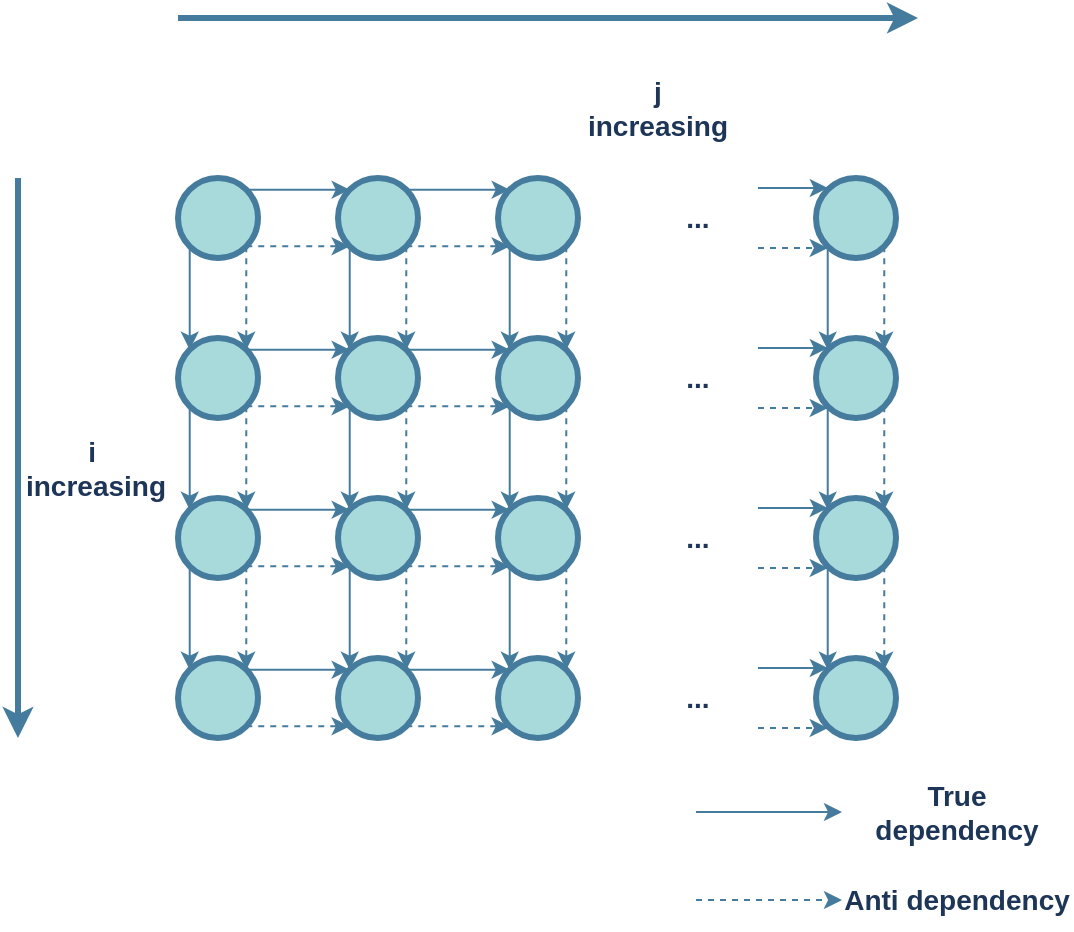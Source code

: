 <mxfile version="21.7.5" type="github">
  <diagram name="Page-1" id="7In59A1sgAPbLbXznsLF">
    <mxGraphModel dx="756" dy="444" grid="0" gridSize="10" guides="1" tooltips="1" connect="1" arrows="1" fold="1" page="1" pageScale="1" pageWidth="850" pageHeight="1100" math="0" shadow="0">
      <root>
        <mxCell id="0" />
        <mxCell id="1" parent="0" />
        <mxCell id="6EhhSQQ7wi3kXc94RDiZ-1" style="edgeStyle=orthogonalEdgeStyle;rounded=0;orthogonalLoop=1;jettySize=auto;html=1;exitX=0.5;exitY=1;exitDx=0;exitDy=0;labelBackgroundColor=none;fontColor=default;strokeColor=#457B9D;" edge="1" parent="1" source="GX78M3u3ePjl-X8wYyLm-1">
          <mxGeometry relative="1" as="geometry">
            <mxPoint x="215.953" y="236.06" as="targetPoint" />
          </mxGeometry>
        </mxCell>
        <mxCell id="6EhhSQQ7wi3kXc94RDiZ-2" style="edgeStyle=orthogonalEdgeStyle;rounded=0;orthogonalLoop=1;jettySize=auto;html=1;exitX=1;exitY=1;exitDx=0;exitDy=0;entryX=1;entryY=0;entryDx=0;entryDy=0;dashed=1;labelBackgroundColor=none;fontColor=default;strokeColor=#457B9D;" edge="1" parent="1" source="GX78M3u3ePjl-X8wYyLm-1" target="GX78M3u3ePjl-X8wYyLm-2">
          <mxGeometry relative="1" as="geometry" />
        </mxCell>
        <mxCell id="6EhhSQQ7wi3kXc94RDiZ-3" style="edgeStyle=orthogonalEdgeStyle;rounded=0;orthogonalLoop=1;jettySize=auto;html=1;exitX=0;exitY=1;exitDx=0;exitDy=0;entryX=0;entryY=0;entryDx=0;entryDy=0;labelBackgroundColor=none;fontColor=default;strokeColor=#457B9D;" edge="1" parent="1" source="GX78M3u3ePjl-X8wYyLm-1" target="GX78M3u3ePjl-X8wYyLm-2">
          <mxGeometry relative="1" as="geometry" />
        </mxCell>
        <mxCell id="6EhhSQQ7wi3kXc94RDiZ-14" style="edgeStyle=orthogonalEdgeStyle;rounded=0;orthogonalLoop=1;jettySize=auto;html=1;exitX=1;exitY=0;exitDx=0;exitDy=0;entryX=0;entryY=0;entryDx=0;entryDy=0;labelBackgroundColor=none;fontColor=default;strokeColor=#457B9D;" edge="1" parent="1" source="GX78M3u3ePjl-X8wYyLm-1" target="GX78M3u3ePjl-X8wYyLm-96">
          <mxGeometry relative="1" as="geometry" />
        </mxCell>
        <mxCell id="6EhhSQQ7wi3kXc94RDiZ-15" style="edgeStyle=orthogonalEdgeStyle;rounded=0;orthogonalLoop=1;jettySize=auto;html=1;exitX=1;exitY=1;exitDx=0;exitDy=0;entryX=0;entryY=1;entryDx=0;entryDy=0;dashed=1;labelBackgroundColor=none;fontColor=default;strokeColor=#457B9D;" edge="1" parent="1" source="GX78M3u3ePjl-X8wYyLm-1" target="GX78M3u3ePjl-X8wYyLm-96">
          <mxGeometry relative="1" as="geometry" />
        </mxCell>
        <mxCell id="GX78M3u3ePjl-X8wYyLm-1" value="" style="ellipse;whiteSpace=wrap;html=1;aspect=fixed;labelBackgroundColor=none;fontSize=14;fontStyle=1;strokeWidth=3;rounded=0;fillColor=#A8DADC;strokeColor=#457B9D;fontColor=#1D3557;" parent="1" vertex="1">
          <mxGeometry x="196" y="196" width="40" height="40" as="geometry" />
        </mxCell>
        <mxCell id="6EhhSQQ7wi3kXc94RDiZ-4" style="edgeStyle=orthogonalEdgeStyle;rounded=0;orthogonalLoop=1;jettySize=auto;html=1;exitX=1;exitY=1;exitDx=0;exitDy=0;entryX=1;entryY=0;entryDx=0;entryDy=0;dashed=1;labelBackgroundColor=none;fontColor=default;strokeColor=#457B9D;" edge="1" parent="1" source="GX78M3u3ePjl-X8wYyLm-2" target="GX78M3u3ePjl-X8wYyLm-4">
          <mxGeometry relative="1" as="geometry" />
        </mxCell>
        <mxCell id="6EhhSQQ7wi3kXc94RDiZ-5" style="edgeStyle=orthogonalEdgeStyle;rounded=0;orthogonalLoop=1;jettySize=auto;html=1;exitX=0;exitY=1;exitDx=0;exitDy=0;entryX=0;entryY=0;entryDx=0;entryDy=0;labelBackgroundColor=none;fontColor=default;strokeColor=#457B9D;" edge="1" parent="1" source="GX78M3u3ePjl-X8wYyLm-2" target="GX78M3u3ePjl-X8wYyLm-4">
          <mxGeometry relative="1" as="geometry" />
        </mxCell>
        <mxCell id="6EhhSQQ7wi3kXc94RDiZ-12" style="edgeStyle=orthogonalEdgeStyle;rounded=0;orthogonalLoop=1;jettySize=auto;html=1;exitX=1;exitY=0;exitDx=0;exitDy=0;entryX=0;entryY=0;entryDx=0;entryDy=0;labelBackgroundColor=none;fontColor=default;strokeColor=#457B9D;" edge="1" parent="1" source="GX78M3u3ePjl-X8wYyLm-2" target="GX78M3u3ePjl-X8wYyLm-3">
          <mxGeometry relative="1" as="geometry" />
        </mxCell>
        <mxCell id="6EhhSQQ7wi3kXc94RDiZ-13" style="edgeStyle=orthogonalEdgeStyle;rounded=0;orthogonalLoop=1;jettySize=auto;html=1;exitX=1;exitY=1;exitDx=0;exitDy=0;entryX=0;entryY=1;entryDx=0;entryDy=0;dashed=1;labelBackgroundColor=none;fontColor=default;strokeColor=#457B9D;" edge="1" parent="1" source="GX78M3u3ePjl-X8wYyLm-2" target="GX78M3u3ePjl-X8wYyLm-3">
          <mxGeometry relative="1" as="geometry" />
        </mxCell>
        <mxCell id="GX78M3u3ePjl-X8wYyLm-2" value="" style="ellipse;whiteSpace=wrap;html=1;aspect=fixed;labelBackgroundColor=none;fontSize=14;fontStyle=1;strokeWidth=3;rounded=0;fillColor=#A8DADC;strokeColor=#457B9D;fontColor=#1D3557;" parent="1" vertex="1">
          <mxGeometry x="196" y="276" width="40" height="40" as="geometry" />
        </mxCell>
        <mxCell id="6EhhSQQ7wi3kXc94RDiZ-18" style="edgeStyle=orthogonalEdgeStyle;rounded=0;orthogonalLoop=1;jettySize=auto;html=1;exitX=0;exitY=1;exitDx=0;exitDy=0;entryX=0;entryY=0;entryDx=0;entryDy=0;labelBackgroundColor=none;fontColor=default;strokeColor=#457B9D;" edge="1" parent="1" source="GX78M3u3ePjl-X8wYyLm-3" target="GX78M3u3ePjl-X8wYyLm-5">
          <mxGeometry relative="1" as="geometry" />
        </mxCell>
        <mxCell id="6EhhSQQ7wi3kXc94RDiZ-19" style="edgeStyle=orthogonalEdgeStyle;rounded=0;orthogonalLoop=1;jettySize=auto;html=1;exitX=1;exitY=1;exitDx=0;exitDy=0;entryX=1;entryY=0;entryDx=0;entryDy=0;dashed=1;labelBackgroundColor=none;fontColor=default;strokeColor=#457B9D;" edge="1" parent="1" source="GX78M3u3ePjl-X8wYyLm-3" target="GX78M3u3ePjl-X8wYyLm-5">
          <mxGeometry relative="1" as="geometry" />
        </mxCell>
        <mxCell id="6EhhSQQ7wi3kXc94RDiZ-24" style="edgeStyle=orthogonalEdgeStyle;rounded=0;orthogonalLoop=1;jettySize=auto;html=1;exitX=1;exitY=0;exitDx=0;exitDy=0;entryX=0;entryY=0;entryDx=0;entryDy=0;labelBackgroundColor=none;fontColor=default;strokeColor=#457B9D;" edge="1" parent="1" source="GX78M3u3ePjl-X8wYyLm-3" target="GX78M3u3ePjl-X8wYyLm-99">
          <mxGeometry relative="1" as="geometry" />
        </mxCell>
        <mxCell id="6EhhSQQ7wi3kXc94RDiZ-25" style="edgeStyle=orthogonalEdgeStyle;rounded=0;orthogonalLoop=1;jettySize=auto;html=1;exitX=1;exitY=1;exitDx=0;exitDy=0;entryX=0;entryY=1;entryDx=0;entryDy=0;dashed=1;labelBackgroundColor=none;fontColor=default;strokeColor=#457B9D;" edge="1" parent="1" source="GX78M3u3ePjl-X8wYyLm-3" target="GX78M3u3ePjl-X8wYyLm-99">
          <mxGeometry relative="1" as="geometry" />
        </mxCell>
        <mxCell id="GX78M3u3ePjl-X8wYyLm-3" value="" style="ellipse;whiteSpace=wrap;html=1;aspect=fixed;labelBackgroundColor=none;fontSize=14;fontStyle=1;strokeWidth=3;rounded=0;fillColor=#A8DADC;strokeColor=#457B9D;fontColor=#1D3557;" parent="1" vertex="1">
          <mxGeometry x="276" y="276" width="40" height="40" as="geometry" />
        </mxCell>
        <mxCell id="6EhhSQQ7wi3kXc94RDiZ-6" style="edgeStyle=orthogonalEdgeStyle;rounded=0;orthogonalLoop=1;jettySize=auto;html=1;exitX=1;exitY=1;exitDx=0;exitDy=0;entryX=1;entryY=0;entryDx=0;entryDy=0;dashed=1;labelBackgroundColor=none;fontColor=default;strokeColor=#457B9D;" edge="1" parent="1" source="GX78M3u3ePjl-X8wYyLm-4" target="GX78M3u3ePjl-X8wYyLm-7">
          <mxGeometry relative="1" as="geometry" />
        </mxCell>
        <mxCell id="6EhhSQQ7wi3kXc94RDiZ-7" style="edgeStyle=orthogonalEdgeStyle;rounded=0;orthogonalLoop=1;jettySize=auto;html=1;exitX=0;exitY=1;exitDx=0;exitDy=0;entryX=0;entryY=0;entryDx=0;entryDy=0;labelBackgroundColor=none;fontColor=default;strokeColor=#457B9D;" edge="1" parent="1" source="GX78M3u3ePjl-X8wYyLm-4" target="GX78M3u3ePjl-X8wYyLm-7">
          <mxGeometry relative="1" as="geometry" />
        </mxCell>
        <mxCell id="6EhhSQQ7wi3kXc94RDiZ-10" style="edgeStyle=orthogonalEdgeStyle;rounded=0;orthogonalLoop=1;jettySize=auto;html=1;exitX=1;exitY=0;exitDx=0;exitDy=0;entryX=0;entryY=0;entryDx=0;entryDy=0;labelBackgroundColor=none;fontColor=default;strokeColor=#457B9D;" edge="1" parent="1" source="GX78M3u3ePjl-X8wYyLm-4" target="GX78M3u3ePjl-X8wYyLm-5">
          <mxGeometry relative="1" as="geometry" />
        </mxCell>
        <mxCell id="6EhhSQQ7wi3kXc94RDiZ-11" style="edgeStyle=orthogonalEdgeStyle;rounded=0;orthogonalLoop=1;jettySize=auto;html=1;exitX=1;exitY=1;exitDx=0;exitDy=0;entryX=0;entryY=1;entryDx=0;entryDy=0;dashed=1;labelBackgroundColor=none;fontColor=default;strokeColor=#457B9D;" edge="1" parent="1" source="GX78M3u3ePjl-X8wYyLm-4" target="GX78M3u3ePjl-X8wYyLm-5">
          <mxGeometry relative="1" as="geometry" />
        </mxCell>
        <mxCell id="GX78M3u3ePjl-X8wYyLm-4" value="" style="ellipse;whiteSpace=wrap;html=1;aspect=fixed;labelBackgroundColor=none;fontSize=14;fontStyle=1;strokeWidth=3;rounded=0;fillColor=#A8DADC;strokeColor=#457B9D;fontColor=#1D3557;" parent="1" vertex="1">
          <mxGeometry x="196" y="356" width="40" height="40" as="geometry" />
        </mxCell>
        <mxCell id="6EhhSQQ7wi3kXc94RDiZ-20" style="edgeStyle=orthogonalEdgeStyle;rounded=0;orthogonalLoop=1;jettySize=auto;html=1;exitX=0;exitY=1;exitDx=0;exitDy=0;entryX=0;entryY=0;entryDx=0;entryDy=0;labelBackgroundColor=none;fontColor=default;strokeColor=#457B9D;" edge="1" parent="1" source="GX78M3u3ePjl-X8wYyLm-5" target="GX78M3u3ePjl-X8wYyLm-8">
          <mxGeometry relative="1" as="geometry" />
        </mxCell>
        <mxCell id="6EhhSQQ7wi3kXc94RDiZ-21" style="edgeStyle=orthogonalEdgeStyle;rounded=0;orthogonalLoop=1;jettySize=auto;html=1;exitX=1;exitY=1;exitDx=0;exitDy=0;entryX=1;entryY=0;entryDx=0;entryDy=0;dashed=1;labelBackgroundColor=none;fontColor=default;strokeColor=#457B9D;" edge="1" parent="1" source="GX78M3u3ePjl-X8wYyLm-5" target="GX78M3u3ePjl-X8wYyLm-8">
          <mxGeometry relative="1" as="geometry" />
        </mxCell>
        <mxCell id="6EhhSQQ7wi3kXc94RDiZ-26" style="edgeStyle=orthogonalEdgeStyle;rounded=0;orthogonalLoop=1;jettySize=auto;html=1;exitX=1;exitY=0;exitDx=0;exitDy=0;entryX=0;entryY=0;entryDx=0;entryDy=0;labelBackgroundColor=none;fontColor=default;strokeColor=#457B9D;" edge="1" parent="1" source="GX78M3u3ePjl-X8wYyLm-5" target="GX78M3u3ePjl-X8wYyLm-6">
          <mxGeometry relative="1" as="geometry" />
        </mxCell>
        <mxCell id="6EhhSQQ7wi3kXc94RDiZ-27" style="edgeStyle=orthogonalEdgeStyle;rounded=0;orthogonalLoop=1;jettySize=auto;html=1;exitX=1;exitY=1;exitDx=0;exitDy=0;entryX=0;entryY=1;entryDx=0;entryDy=0;dashed=1;labelBackgroundColor=none;fontColor=default;strokeColor=#457B9D;" edge="1" parent="1" source="GX78M3u3ePjl-X8wYyLm-5" target="GX78M3u3ePjl-X8wYyLm-6">
          <mxGeometry relative="1" as="geometry" />
        </mxCell>
        <mxCell id="GX78M3u3ePjl-X8wYyLm-5" value="" style="ellipse;whiteSpace=wrap;html=1;aspect=fixed;labelBackgroundColor=none;fontSize=14;fontStyle=1;strokeWidth=3;rounded=0;fillColor=#A8DADC;strokeColor=#457B9D;fontColor=#1D3557;" parent="1" vertex="1">
          <mxGeometry x="276" y="356" width="40" height="40" as="geometry" />
        </mxCell>
        <mxCell id="6EhhSQQ7wi3kXc94RDiZ-35" style="edgeStyle=orthogonalEdgeStyle;rounded=0;orthogonalLoop=1;jettySize=auto;html=1;exitX=0;exitY=1;exitDx=0;exitDy=0;entryX=0;entryY=0;entryDx=0;entryDy=0;labelBackgroundColor=none;fontColor=default;strokeColor=#457B9D;" edge="1" parent="1" source="GX78M3u3ePjl-X8wYyLm-6" target="GX78M3u3ePjl-X8wYyLm-9">
          <mxGeometry relative="1" as="geometry" />
        </mxCell>
        <mxCell id="6EhhSQQ7wi3kXc94RDiZ-36" style="edgeStyle=orthogonalEdgeStyle;rounded=0;orthogonalLoop=1;jettySize=auto;html=1;exitX=1;exitY=1;exitDx=0;exitDy=0;entryX=1;entryY=0;entryDx=0;entryDy=0;dashed=1;labelBackgroundColor=none;fontColor=default;strokeColor=#457B9D;" edge="1" parent="1" source="GX78M3u3ePjl-X8wYyLm-6" target="GX78M3u3ePjl-X8wYyLm-9">
          <mxGeometry relative="1" as="geometry" />
        </mxCell>
        <mxCell id="GX78M3u3ePjl-X8wYyLm-6" value="" style="ellipse;whiteSpace=wrap;html=1;aspect=fixed;labelBackgroundColor=none;fontSize=14;fontStyle=1;strokeWidth=3;rounded=0;fillColor=#A8DADC;strokeColor=#457B9D;fontColor=#1D3557;" parent="1" vertex="1">
          <mxGeometry x="356" y="356" width="40" height="40" as="geometry" />
        </mxCell>
        <mxCell id="6EhhSQQ7wi3kXc94RDiZ-8" style="edgeStyle=orthogonalEdgeStyle;rounded=0;orthogonalLoop=1;jettySize=auto;html=1;exitX=1;exitY=0;exitDx=0;exitDy=0;entryX=0;entryY=0;entryDx=0;entryDy=0;labelBackgroundColor=none;fontColor=default;strokeColor=#457B9D;" edge="1" parent="1" source="GX78M3u3ePjl-X8wYyLm-7" target="GX78M3u3ePjl-X8wYyLm-8">
          <mxGeometry relative="1" as="geometry" />
        </mxCell>
        <mxCell id="6EhhSQQ7wi3kXc94RDiZ-9" style="edgeStyle=orthogonalEdgeStyle;rounded=0;orthogonalLoop=1;jettySize=auto;html=1;exitX=1;exitY=1;exitDx=0;exitDy=0;entryX=0;entryY=1;entryDx=0;entryDy=0;dashed=1;labelBackgroundColor=none;fontColor=default;strokeColor=#457B9D;" edge="1" parent="1" source="GX78M3u3ePjl-X8wYyLm-7" target="GX78M3u3ePjl-X8wYyLm-8">
          <mxGeometry relative="1" as="geometry" />
        </mxCell>
        <mxCell id="GX78M3u3ePjl-X8wYyLm-7" value="" style="ellipse;whiteSpace=wrap;html=1;aspect=fixed;labelBackgroundColor=none;fontSize=14;fontStyle=1;strokeWidth=3;rounded=0;fillColor=#A8DADC;strokeColor=#457B9D;fontColor=#1D3557;" parent="1" vertex="1">
          <mxGeometry x="196" y="436" width="40" height="40" as="geometry" />
        </mxCell>
        <mxCell id="6EhhSQQ7wi3kXc94RDiZ-29" style="edgeStyle=orthogonalEdgeStyle;rounded=0;orthogonalLoop=1;jettySize=auto;html=1;exitX=1;exitY=0;exitDx=0;exitDy=0;entryX=0;entryY=0;entryDx=0;entryDy=0;labelBackgroundColor=none;fontColor=default;strokeColor=#457B9D;" edge="1" parent="1" source="GX78M3u3ePjl-X8wYyLm-8" target="GX78M3u3ePjl-X8wYyLm-9">
          <mxGeometry relative="1" as="geometry" />
        </mxCell>
        <mxCell id="6EhhSQQ7wi3kXc94RDiZ-30" style="edgeStyle=orthogonalEdgeStyle;rounded=0;orthogonalLoop=1;jettySize=auto;html=1;exitX=1;exitY=1;exitDx=0;exitDy=0;entryX=0;entryY=1;entryDx=0;entryDy=0;dashed=1;labelBackgroundColor=none;fontColor=default;strokeColor=#457B9D;" edge="1" parent="1" source="GX78M3u3ePjl-X8wYyLm-8" target="GX78M3u3ePjl-X8wYyLm-9">
          <mxGeometry relative="1" as="geometry" />
        </mxCell>
        <mxCell id="GX78M3u3ePjl-X8wYyLm-8" value="" style="ellipse;whiteSpace=wrap;html=1;aspect=fixed;labelBackgroundColor=none;fontSize=14;fontStyle=1;strokeWidth=3;rounded=0;fillColor=#A8DADC;strokeColor=#457B9D;fontColor=#1D3557;" parent="1" vertex="1">
          <mxGeometry x="276" y="436" width="40" height="40" as="geometry" />
        </mxCell>
        <mxCell id="GX78M3u3ePjl-X8wYyLm-9" value="" style="ellipse;whiteSpace=wrap;html=1;aspect=fixed;labelBackgroundColor=none;fontSize=14;fontStyle=1;strokeWidth=3;rounded=0;fillColor=#A8DADC;strokeColor=#457B9D;fontColor=#1D3557;" parent="1" vertex="1">
          <mxGeometry x="356" y="436" width="40" height="40" as="geometry" />
        </mxCell>
        <mxCell id="6EhhSQQ7wi3kXc94RDiZ-16" style="edgeStyle=orthogonalEdgeStyle;rounded=0;orthogonalLoop=1;jettySize=auto;html=1;exitX=0;exitY=1;exitDx=0;exitDy=0;entryX=0;entryY=0;entryDx=0;entryDy=0;labelBackgroundColor=none;fontColor=default;strokeColor=#457B9D;" edge="1" parent="1" source="GX78M3u3ePjl-X8wYyLm-96" target="GX78M3u3ePjl-X8wYyLm-3">
          <mxGeometry relative="1" as="geometry" />
        </mxCell>
        <mxCell id="6EhhSQQ7wi3kXc94RDiZ-17" style="edgeStyle=orthogonalEdgeStyle;rounded=0;orthogonalLoop=1;jettySize=auto;html=1;exitX=1;exitY=1;exitDx=0;exitDy=0;entryX=1;entryY=0;entryDx=0;entryDy=0;dashed=1;labelBackgroundColor=none;fontColor=default;strokeColor=#457B9D;" edge="1" parent="1" source="GX78M3u3ePjl-X8wYyLm-96" target="GX78M3u3ePjl-X8wYyLm-3">
          <mxGeometry relative="1" as="geometry" />
        </mxCell>
        <mxCell id="6EhhSQQ7wi3kXc94RDiZ-22" style="edgeStyle=orthogonalEdgeStyle;rounded=0;orthogonalLoop=1;jettySize=auto;html=1;exitX=1;exitY=0;exitDx=0;exitDy=0;entryX=0;entryY=0;entryDx=0;entryDy=0;labelBackgroundColor=none;fontColor=default;strokeColor=#457B9D;" edge="1" parent="1" source="GX78M3u3ePjl-X8wYyLm-96" target="GX78M3u3ePjl-X8wYyLm-101">
          <mxGeometry relative="1" as="geometry" />
        </mxCell>
        <mxCell id="6EhhSQQ7wi3kXc94RDiZ-23" style="edgeStyle=orthogonalEdgeStyle;rounded=0;orthogonalLoop=1;jettySize=auto;html=1;exitX=1;exitY=1;exitDx=0;exitDy=0;entryX=0;entryY=1;entryDx=0;entryDy=0;dashed=1;labelBackgroundColor=none;fontColor=default;strokeColor=#457B9D;" edge="1" parent="1" source="GX78M3u3ePjl-X8wYyLm-96" target="GX78M3u3ePjl-X8wYyLm-101">
          <mxGeometry relative="1" as="geometry" />
        </mxCell>
        <mxCell id="GX78M3u3ePjl-X8wYyLm-96" value="" style="ellipse;whiteSpace=wrap;html=1;aspect=fixed;labelBackgroundColor=none;fontSize=14;fontStyle=1;strokeWidth=3;rounded=0;fillColor=#A8DADC;strokeColor=#457B9D;fontColor=#1D3557;" parent="1" vertex="1">
          <mxGeometry x="276" y="196" width="40" height="40" as="geometry" />
        </mxCell>
        <mxCell id="6EhhSQQ7wi3kXc94RDiZ-33" style="edgeStyle=orthogonalEdgeStyle;rounded=0;orthogonalLoop=1;jettySize=auto;html=1;exitX=0;exitY=1;exitDx=0;exitDy=0;entryX=0;entryY=0;entryDx=0;entryDy=0;labelBackgroundColor=none;fontColor=default;strokeColor=#457B9D;" edge="1" parent="1" source="GX78M3u3ePjl-X8wYyLm-99" target="GX78M3u3ePjl-X8wYyLm-6">
          <mxGeometry relative="1" as="geometry" />
        </mxCell>
        <mxCell id="6EhhSQQ7wi3kXc94RDiZ-34" style="edgeStyle=orthogonalEdgeStyle;rounded=0;orthogonalLoop=1;jettySize=auto;html=1;exitX=1;exitY=1;exitDx=0;exitDy=0;entryX=1;entryY=0;entryDx=0;entryDy=0;dashed=1;labelBackgroundColor=none;fontColor=default;strokeColor=#457B9D;" edge="1" parent="1" source="GX78M3u3ePjl-X8wYyLm-99" target="GX78M3u3ePjl-X8wYyLm-6">
          <mxGeometry relative="1" as="geometry" />
        </mxCell>
        <mxCell id="GX78M3u3ePjl-X8wYyLm-99" value="" style="ellipse;whiteSpace=wrap;html=1;aspect=fixed;labelBackgroundColor=none;fontSize=14;fontStyle=1;strokeWidth=3;rounded=0;fillColor=#A8DADC;strokeColor=#457B9D;fontColor=#1D3557;" parent="1" vertex="1">
          <mxGeometry x="356" y="276" width="40" height="40" as="geometry" />
        </mxCell>
        <mxCell id="6EhhSQQ7wi3kXc94RDiZ-31" style="edgeStyle=orthogonalEdgeStyle;rounded=0;orthogonalLoop=1;jettySize=auto;html=1;exitX=1;exitY=1;exitDx=0;exitDy=0;entryX=1;entryY=0;entryDx=0;entryDy=0;dashed=1;labelBackgroundColor=none;fontColor=default;strokeColor=#457B9D;" edge="1" parent="1" source="GX78M3u3ePjl-X8wYyLm-101" target="GX78M3u3ePjl-X8wYyLm-99">
          <mxGeometry relative="1" as="geometry" />
        </mxCell>
        <mxCell id="6EhhSQQ7wi3kXc94RDiZ-32" style="edgeStyle=orthogonalEdgeStyle;rounded=0;orthogonalLoop=1;jettySize=auto;html=1;exitX=0;exitY=1;exitDx=0;exitDy=0;entryX=0;entryY=0;entryDx=0;entryDy=0;labelBackgroundColor=none;fontColor=default;strokeColor=#457B9D;" edge="1" parent="1" source="GX78M3u3ePjl-X8wYyLm-101" target="GX78M3u3ePjl-X8wYyLm-99">
          <mxGeometry relative="1" as="geometry" />
        </mxCell>
        <mxCell id="GX78M3u3ePjl-X8wYyLm-101" value="" style="ellipse;whiteSpace=wrap;html=1;aspect=fixed;labelBackgroundColor=none;fontSize=14;fontStyle=1;strokeWidth=3;rounded=0;fillColor=#A8DADC;strokeColor=#457B9D;fontColor=#1D3557;" parent="1" vertex="1">
          <mxGeometry x="356" y="196" width="40" height="40" as="geometry" />
        </mxCell>
        <mxCell id="6EhhSQQ7wi3kXc94RDiZ-52" style="edgeStyle=orthogonalEdgeStyle;rounded=0;orthogonalLoop=1;jettySize=auto;html=1;exitX=0;exitY=1;exitDx=0;exitDy=0;entryX=0;entryY=0;entryDx=0;entryDy=0;labelBackgroundColor=none;fontColor=default;strokeColor=#457B9D;" edge="1" parent="1" source="GX78M3u3ePjl-X8wYyLm-115" target="GX78M3u3ePjl-X8wYyLm-117">
          <mxGeometry relative="1" as="geometry" />
        </mxCell>
        <mxCell id="6EhhSQQ7wi3kXc94RDiZ-53" style="edgeStyle=orthogonalEdgeStyle;rounded=0;orthogonalLoop=1;jettySize=auto;html=1;exitX=1;exitY=1;exitDx=0;exitDy=0;entryX=1;entryY=0;entryDx=0;entryDy=0;dashed=1;labelBackgroundColor=none;fontColor=default;strokeColor=#457B9D;" edge="1" parent="1" source="GX78M3u3ePjl-X8wYyLm-115" target="GX78M3u3ePjl-X8wYyLm-117">
          <mxGeometry relative="1" as="geometry" />
        </mxCell>
        <mxCell id="GX78M3u3ePjl-X8wYyLm-115" value="" style="ellipse;whiteSpace=wrap;html=1;aspect=fixed;labelBackgroundColor=none;fontSize=14;fontStyle=1;strokeWidth=3;rounded=0;fillColor=#A8DADC;strokeColor=#457B9D;fontColor=#1D3557;" parent="1" vertex="1">
          <mxGeometry x="515" y="356" width="40" height="40" as="geometry" />
        </mxCell>
        <mxCell id="GX78M3u3ePjl-X8wYyLm-117" value="" style="ellipse;whiteSpace=wrap;html=1;aspect=fixed;labelBackgroundColor=none;fontSize=14;fontStyle=1;strokeWidth=3;rounded=0;fillColor=#A8DADC;strokeColor=#457B9D;fontColor=#1D3557;" parent="1" vertex="1">
          <mxGeometry x="515" y="436" width="40" height="40" as="geometry" />
        </mxCell>
        <mxCell id="6EhhSQQ7wi3kXc94RDiZ-50" style="edgeStyle=orthogonalEdgeStyle;rounded=0;orthogonalLoop=1;jettySize=auto;html=1;exitX=0;exitY=1;exitDx=0;exitDy=0;entryX=0;entryY=0;entryDx=0;entryDy=0;labelBackgroundColor=none;fontColor=default;strokeColor=#457B9D;" edge="1" parent="1" source="GX78M3u3ePjl-X8wYyLm-120" target="GX78M3u3ePjl-X8wYyLm-115">
          <mxGeometry relative="1" as="geometry" />
        </mxCell>
        <mxCell id="6EhhSQQ7wi3kXc94RDiZ-51" style="edgeStyle=orthogonalEdgeStyle;rounded=0;orthogonalLoop=1;jettySize=auto;html=1;exitX=1;exitY=1;exitDx=0;exitDy=0;entryX=1;entryY=0;entryDx=0;entryDy=0;dashed=1;labelBackgroundColor=none;fontColor=default;strokeColor=#457B9D;" edge="1" parent="1" source="GX78M3u3ePjl-X8wYyLm-120" target="GX78M3u3ePjl-X8wYyLm-115">
          <mxGeometry relative="1" as="geometry" />
        </mxCell>
        <mxCell id="GX78M3u3ePjl-X8wYyLm-120" value="" style="ellipse;whiteSpace=wrap;html=1;aspect=fixed;labelBackgroundColor=none;fontSize=14;fontStyle=1;strokeWidth=3;rounded=0;fillColor=#A8DADC;strokeColor=#457B9D;fontColor=#1D3557;" parent="1" vertex="1">
          <mxGeometry x="515" y="276" width="40" height="40" as="geometry" />
        </mxCell>
        <mxCell id="6EhhSQQ7wi3kXc94RDiZ-48" style="edgeStyle=orthogonalEdgeStyle;rounded=0;orthogonalLoop=1;jettySize=auto;html=1;exitX=0;exitY=1;exitDx=0;exitDy=0;entryX=0;entryY=0;entryDx=0;entryDy=0;labelBackgroundColor=none;fontColor=default;strokeColor=#457B9D;" edge="1" parent="1" source="GX78M3u3ePjl-X8wYyLm-122" target="GX78M3u3ePjl-X8wYyLm-120">
          <mxGeometry relative="1" as="geometry" />
        </mxCell>
        <mxCell id="6EhhSQQ7wi3kXc94RDiZ-49" style="edgeStyle=orthogonalEdgeStyle;rounded=0;orthogonalLoop=1;jettySize=auto;html=1;exitX=1;exitY=1;exitDx=0;exitDy=0;entryX=1;entryY=0;entryDx=0;entryDy=0;dashed=1;labelBackgroundColor=none;fontColor=default;strokeColor=#457B9D;" edge="1" parent="1" source="GX78M3u3ePjl-X8wYyLm-122" target="GX78M3u3ePjl-X8wYyLm-120">
          <mxGeometry relative="1" as="geometry" />
        </mxCell>
        <mxCell id="GX78M3u3ePjl-X8wYyLm-122" value="" style="ellipse;whiteSpace=wrap;html=1;aspect=fixed;labelBackgroundColor=none;fontSize=14;fontStyle=1;strokeWidth=3;rounded=0;fillColor=#A8DADC;strokeColor=#457B9D;fontColor=#1D3557;" parent="1" vertex="1">
          <mxGeometry x="515" y="196" width="40" height="40" as="geometry" />
        </mxCell>
        <mxCell id="6EhhSQQ7wi3kXc94RDiZ-39" style="edgeStyle=orthogonalEdgeStyle;rounded=0;orthogonalLoop=1;jettySize=auto;html=1;exitX=1;exitY=0;exitDx=0;exitDy=0;entryX=0;entryY=0;entryDx=0;entryDy=0;labelBackgroundColor=none;fontColor=default;strokeColor=#457B9D;" edge="1" parent="1" source="GX78M3u3ePjl-X8wYyLm-123" target="GX78M3u3ePjl-X8wYyLm-122">
          <mxGeometry relative="1" as="geometry" />
        </mxCell>
        <mxCell id="6EhhSQQ7wi3kXc94RDiZ-40" style="edgeStyle=orthogonalEdgeStyle;rounded=0;orthogonalLoop=1;jettySize=auto;html=1;exitX=1;exitY=1;exitDx=0;exitDy=0;entryX=0;entryY=1;entryDx=0;entryDy=0;dashed=1;labelBackgroundColor=none;fontColor=default;strokeColor=#457B9D;" edge="1" parent="1" source="GX78M3u3ePjl-X8wYyLm-123" target="GX78M3u3ePjl-X8wYyLm-122">
          <mxGeometry relative="1" as="geometry" />
        </mxCell>
        <mxCell id="GX78M3u3ePjl-X8wYyLm-123" value="..." style="text;html=1;strokeColor=none;fillColor=none;align=center;verticalAlign=middle;whiteSpace=wrap;rounded=0;labelBackgroundColor=none;fontSize=14;fontStyle=1;strokeWidth=3;fontColor=#1D3557;" parent="1" vertex="1">
          <mxGeometry x="426" y="201" width="60" height="30" as="geometry" />
        </mxCell>
        <mxCell id="6EhhSQQ7wi3kXc94RDiZ-41" style="edgeStyle=orthogonalEdgeStyle;rounded=0;orthogonalLoop=1;jettySize=auto;html=1;exitX=1;exitY=0;exitDx=0;exitDy=0;entryX=0;entryY=0;entryDx=0;entryDy=0;labelBackgroundColor=none;fontColor=default;strokeColor=#457B9D;" edge="1" parent="1" source="GX78M3u3ePjl-X8wYyLm-124" target="GX78M3u3ePjl-X8wYyLm-120">
          <mxGeometry relative="1" as="geometry" />
        </mxCell>
        <mxCell id="6EhhSQQ7wi3kXc94RDiZ-42" style="edgeStyle=orthogonalEdgeStyle;rounded=0;orthogonalLoop=1;jettySize=auto;html=1;exitX=1;exitY=1;exitDx=0;exitDy=0;entryX=0;entryY=1;entryDx=0;entryDy=0;dashed=1;labelBackgroundColor=none;fontColor=default;strokeColor=#457B9D;" edge="1" parent="1" source="GX78M3u3ePjl-X8wYyLm-124" target="GX78M3u3ePjl-X8wYyLm-120">
          <mxGeometry relative="1" as="geometry" />
        </mxCell>
        <mxCell id="GX78M3u3ePjl-X8wYyLm-124" value="..." style="text;html=1;strokeColor=none;fillColor=none;align=center;verticalAlign=middle;whiteSpace=wrap;rounded=0;labelBackgroundColor=none;fontSize=14;fontStyle=1;strokeWidth=3;fontColor=#1D3557;" parent="1" vertex="1">
          <mxGeometry x="426" y="281" width="60" height="30" as="geometry" />
        </mxCell>
        <mxCell id="6EhhSQQ7wi3kXc94RDiZ-44" style="edgeStyle=orthogonalEdgeStyle;rounded=0;orthogonalLoop=1;jettySize=auto;html=1;exitX=1;exitY=1;exitDx=0;exitDy=0;entryX=0;entryY=1;entryDx=0;entryDy=0;dashed=1;labelBackgroundColor=none;fontColor=default;strokeColor=#457B9D;" edge="1" parent="1" source="GX78M3u3ePjl-X8wYyLm-125" target="GX78M3u3ePjl-X8wYyLm-115">
          <mxGeometry relative="1" as="geometry" />
        </mxCell>
        <mxCell id="6EhhSQQ7wi3kXc94RDiZ-45" style="edgeStyle=orthogonalEdgeStyle;rounded=0;orthogonalLoop=1;jettySize=auto;html=1;exitX=1;exitY=0;exitDx=0;exitDy=0;entryX=0;entryY=0;entryDx=0;entryDy=0;labelBackgroundColor=none;fontColor=default;strokeColor=#457B9D;" edge="1" parent="1" source="GX78M3u3ePjl-X8wYyLm-125" target="GX78M3u3ePjl-X8wYyLm-115">
          <mxGeometry relative="1" as="geometry" />
        </mxCell>
        <mxCell id="GX78M3u3ePjl-X8wYyLm-125" value="..." style="text;html=1;strokeColor=none;fillColor=none;align=center;verticalAlign=middle;whiteSpace=wrap;rounded=0;labelBackgroundColor=none;fontSize=14;fontStyle=1;strokeWidth=3;fontColor=#1D3557;" parent="1" vertex="1">
          <mxGeometry x="426" y="361" width="60" height="30" as="geometry" />
        </mxCell>
        <mxCell id="6EhhSQQ7wi3kXc94RDiZ-46" style="edgeStyle=orthogonalEdgeStyle;rounded=0;orthogonalLoop=1;jettySize=auto;html=1;exitX=1;exitY=0;exitDx=0;exitDy=0;entryX=0;entryY=0;entryDx=0;entryDy=0;labelBackgroundColor=none;fontColor=default;strokeColor=#457B9D;" edge="1" parent="1" source="GX78M3u3ePjl-X8wYyLm-126" target="GX78M3u3ePjl-X8wYyLm-117">
          <mxGeometry relative="1" as="geometry" />
        </mxCell>
        <mxCell id="6EhhSQQ7wi3kXc94RDiZ-47" style="edgeStyle=orthogonalEdgeStyle;rounded=0;orthogonalLoop=1;jettySize=auto;html=1;exitX=1;exitY=1;exitDx=0;exitDy=0;entryX=0;entryY=1;entryDx=0;entryDy=0;dashed=1;labelBackgroundColor=none;fontColor=default;strokeColor=#457B9D;" edge="1" parent="1" source="GX78M3u3ePjl-X8wYyLm-126" target="GX78M3u3ePjl-X8wYyLm-117">
          <mxGeometry relative="1" as="geometry" />
        </mxCell>
        <mxCell id="GX78M3u3ePjl-X8wYyLm-126" value="..." style="text;html=1;strokeColor=none;fillColor=none;align=center;verticalAlign=middle;whiteSpace=wrap;rounded=0;labelBackgroundColor=none;fontSize=14;fontStyle=1;strokeWidth=3;fontColor=#1D3557;" parent="1" vertex="1">
          <mxGeometry x="426" y="441" width="60" height="30" as="geometry" />
        </mxCell>
        <mxCell id="GX78M3u3ePjl-X8wYyLm-131" value="" style="endArrow=classic;html=1;rounded=0;labelBackgroundColor=none;fontColor=default;fontSize=14;fontStyle=1;strokeWidth=3;strokeColor=#457B9D;" parent="1" edge="1">
          <mxGeometry width="50" height="50" relative="1" as="geometry">
            <mxPoint x="116" y="196" as="sourcePoint" />
            <mxPoint x="116" y="476" as="targetPoint" />
          </mxGeometry>
        </mxCell>
        <mxCell id="GX78M3u3ePjl-X8wYyLm-132" value="i&amp;nbsp; increasing" style="text;html=1;strokeColor=none;fillColor=none;align=center;verticalAlign=middle;whiteSpace=wrap;rounded=0;labelBackgroundColor=none;fontSize=14;fontStyle=1;strokeWidth=3;fontColor=#1D3557;" parent="1" vertex="1">
          <mxGeometry x="125" y="326" width="60" height="30" as="geometry" />
        </mxCell>
        <mxCell id="GX78M3u3ePjl-X8wYyLm-133" value="&lt;div style=&quot;font-size: 14px;&quot;&gt;j&lt;/div&gt;&lt;div style=&quot;font-size: 14px;&quot;&gt;increasing&lt;br style=&quot;font-size: 14px;&quot;&gt;&lt;/div&gt;" style="text;html=1;strokeColor=none;fillColor=none;align=center;verticalAlign=middle;whiteSpace=wrap;rounded=0;labelBackgroundColor=none;fontSize=14;fontStyle=1;strokeWidth=3;fontColor=#1D3557;" parent="1" vertex="1">
          <mxGeometry x="406" y="146" width="60" height="30" as="geometry" />
        </mxCell>
        <mxCell id="GX78M3u3ePjl-X8wYyLm-134" value="" style="endArrow=classic;html=1;rounded=0;labelBackgroundColor=none;fontColor=default;fontSize=14;fontStyle=1;strokeWidth=3;strokeColor=#457B9D;" parent="1" edge="1">
          <mxGeometry width="50" height="50" relative="1" as="geometry">
            <mxPoint x="196" y="116" as="sourcePoint" />
            <mxPoint x="566" y="116" as="targetPoint" />
          </mxGeometry>
        </mxCell>
        <mxCell id="GX78M3u3ePjl-X8wYyLm-137" value="True dependency" style="text;html=1;strokeColor=none;fillColor=none;align=center;verticalAlign=middle;whiteSpace=wrap;rounded=0;labelBackgroundColor=none;fontSize=14;fontStyle=1;strokeWidth=3;fontColor=#1D3557;" parent="1" vertex="1">
          <mxGeometry x="528" y="498" width="115" height="30" as="geometry" />
        </mxCell>
        <mxCell id="6EhhSQQ7wi3kXc94RDiZ-62" style="edgeStyle=orthogonalEdgeStyle;rounded=0;orthogonalLoop=1;jettySize=auto;html=1;labelBackgroundColor=none;fontColor=default;strokeColor=#457B9D;" edge="1" parent="1" source="6EhhSQQ7wi3kXc94RDiZ-61" target="GX78M3u3ePjl-X8wYyLm-137">
          <mxGeometry relative="1" as="geometry" />
        </mxCell>
        <mxCell id="6EhhSQQ7wi3kXc94RDiZ-61" value="&amp;nbsp;&amp;nbsp;&amp;nbsp;&amp;nbsp;&amp;nbsp;&amp;nbsp;&amp;nbsp;&amp;nbsp;&amp;nbsp;&amp;nbsp;&amp;nbsp;&amp;nbsp; " style="text;html=1;strokeColor=none;fillColor=none;align=center;verticalAlign=middle;whiteSpace=wrap;rounded=0;labelBackgroundColor=none;fontSize=14;fontStyle=1;strokeWidth=3;fontColor=#1D3557;" vertex="1" parent="1">
          <mxGeometry x="340" y="498" width="115" height="30" as="geometry" />
        </mxCell>
        <mxCell id="6EhhSQQ7wi3kXc94RDiZ-63" value="Anti dependency" style="text;html=1;strokeColor=none;fillColor=none;align=center;verticalAlign=middle;whiteSpace=wrap;rounded=0;labelBackgroundColor=none;fontSize=14;fontStyle=1;strokeWidth=3;fontColor=#1D3557;" vertex="1" parent="1">
          <mxGeometry x="528" y="542" width="115" height="30" as="geometry" />
        </mxCell>
        <mxCell id="6EhhSQQ7wi3kXc94RDiZ-64" style="edgeStyle=orthogonalEdgeStyle;rounded=0;orthogonalLoop=1;jettySize=auto;html=1;dashed=1;labelBackgroundColor=none;fontColor=default;strokeColor=#457B9D;" edge="1" parent="1" source="6EhhSQQ7wi3kXc94RDiZ-65" target="6EhhSQQ7wi3kXc94RDiZ-63">
          <mxGeometry relative="1" as="geometry" />
        </mxCell>
        <mxCell id="6EhhSQQ7wi3kXc94RDiZ-65" value="&amp;nbsp;&amp;nbsp;&amp;nbsp;&amp;nbsp;&amp;nbsp;&amp;nbsp;&amp;nbsp;&amp;nbsp;&amp;nbsp;&amp;nbsp;&amp;nbsp;&amp;nbsp; " style="text;html=1;strokeColor=none;fillColor=none;align=center;verticalAlign=middle;whiteSpace=wrap;rounded=0;labelBackgroundColor=none;fontSize=14;fontStyle=1;strokeWidth=3;fontColor=#1D3557;" vertex="1" parent="1">
          <mxGeometry x="340" y="542" width="115" height="30" as="geometry" />
        </mxCell>
      </root>
    </mxGraphModel>
  </diagram>
</mxfile>
